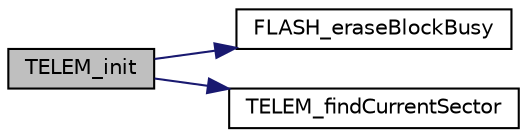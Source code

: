 digraph "TELEM_init"
{
 // LATEX_PDF_SIZE
  edge [fontname="Helvetica",fontsize="10",labelfontname="Helvetica",labelfontsize="10"];
  node [fontname="Helvetica",fontsize="10",shape=record];
  rankdir="LR";
  Node1 [label="TELEM_init",height=0.2,width=0.4,color="black", fillcolor="grey75", style="filled", fontcolor="black",tooltip=" "];
  Node1 -> Node2 [color="midnightblue",fontsize="10",style="solid"];
  Node2 [label="FLASH_eraseBlockBusy",height=0.2,width=0.4,color="black", fillcolor="white", style="filled",URL="$flash_8c.html#a600505051d0229fa1cc65c223bdb91ec",tooltip=" "];
  Node1 -> Node3 [color="midnightblue",fontsize="10",style="solid"];
  Node3 [label="TELEM_findCurrentSector",height=0.2,width=0.4,color="black", fillcolor="white", style="filled",URL="$telem_8c.html#a9e8d8f21cd3d18b019ca4f80df69c445",tooltip=" "];
}
